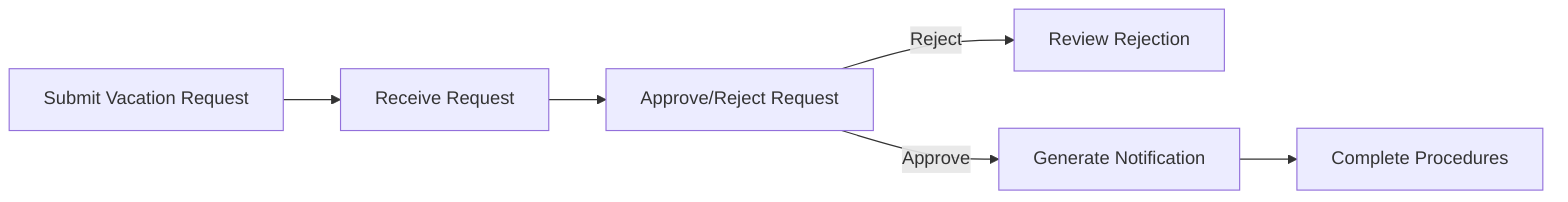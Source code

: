 graph LR
A[Submit Vacation Request] --> B[Receive Request]
B --> C[Approve/Reject Request]
C -- Reject --> D[Review Rejection]
C -- Approve --> E[Generate Notification]
E --> F[Complete Procedures]